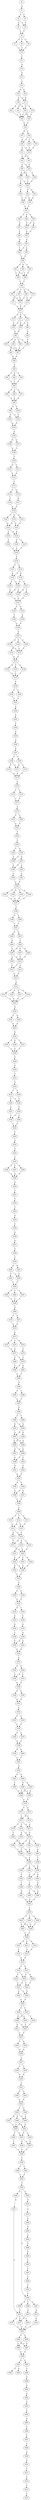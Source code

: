 strict digraph  {
	S0 -> S1 [ label = A ];
	S1 -> S2 [ label = G ];
	S1 -> S3 [ label = T ];
	S2 -> S4 [ label = A ];
	S2 -> S5 [ label = C ];
	S3 -> S5 [ label = C ];
	S4 -> S6 [ label = T ];
	S5 -> S6 [ label = T ];
	S6 -> S7 [ label = G ];
	S6 -> S8 [ label = T ];
	S6 -> S9 [ label = C ];
	S7 -> S10 [ label = C ];
	S8 -> S10 [ label = C ];
	S9 -> S10 [ label = C ];
	S10 -> S11 [ label = T ];
	S11 -> S12 [ label = G ];
	S12 -> S13 [ label = G ];
	S13 -> S14 [ label = A ];
	S14 -> S15 [ label = G ];
	S14 -> S16 [ label = T ];
	S15 -> S17 [ label = G ];
	S15 -> S18 [ label = A ];
	S16 -> S17 [ label = G ];
	S17 -> S19 [ label = C ];
	S17 -> S20 [ label = G ];
	S17 -> S21 [ label = T ];
	S18 -> S22 [ label = A ];
	S18 -> S20 [ label = G ];
	S19 -> S23 [ label = C ];
	S19 -> S24 [ label = T ];
	S20 -> S24 [ label = T ];
	S20 -> S23 [ label = C ];
	S21 -> S24 [ label = T ];
	S22 -> S24 [ label = T ];
	S23 -> S25 [ label = A ];
	S24 -> S25 [ label = A ];
	S25 -> S26 [ label = C ];
	S25 -> S27 [ label = G ];
	S26 -> S28 [ label = C ];
	S26 -> S29 [ label = T ];
	S26 -> S30 [ label = A ];
	S27 -> S28 [ label = C ];
	S28 -> S31 [ label = G ];
	S28 -> S32 [ label = T ];
	S29 -> S32 [ label = T ];
	S30 -> S32 [ label = T ];
	S31 -> S33 [ label = T ];
	S31 -> S34 [ label = G ];
	S32 -> S34 [ label = G ];
	S33 -> S35 [ label = C ];
	S34 -> S36 [ label = G ];
	S34 -> S35 [ label = C ];
	S35 -> S37 [ label = A ];
	S35 -> S38 [ label = T ];
	S36 -> S39 [ label = C ];
	S36 -> S37 [ label = A ];
	S37 -> S40 [ label = T ];
	S37 -> S41 [ label = C ];
	S38 -> S40 [ label = T ];
	S39 -> S40 [ label = T ];
	S40 -> S42 [ label = G ];
	S40 -> S43 [ label = A ];
	S41 -> S44 [ label = C ];
	S42 -> S45 [ label = G ];
	S42 -> S46 [ label = T ];
	S43 -> S45 [ label = G ];
	S44 -> S46 [ label = T ];
	S45 -> S47 [ label = C ];
	S46 -> S47 [ label = C ];
	S47 -> S48 [ label = T ];
	S47 -> S49 [ label = C ];
	S47 -> S50 [ label = A ];
	S48 -> S51 [ label = G ];
	S49 -> S52 [ label = C ];
	S50 -> S53 [ label = A ];
	S50 -> S52 [ label = C ];
	S51 -> S54 [ label = T ];
	S52 -> S55 [ label = A ];
	S53 -> S55 [ label = A ];
	S54 -> S56 [ label = A ];
	S55 -> S57 [ label = G ];
	S56 -> S58 [ label = C ];
	S57 -> S58 [ label = C ];
	S57 -> S59 [ label = A ];
	S58 -> S60 [ label = T ];
	S59 -> S60 [ label = T ];
	S60 -> S61 [ label = C ];
	S60 -> S62 [ label = G ];
	S60 -> S63 [ label = T ];
	S61 -> S64 [ label = T ];
	S61 -> S65 [ label = C ];
	S62 -> S64 [ label = T ];
	S62 -> S65 [ label = C ];
	S63 -> S64 [ label = T ];
	S64 -> S66 [ label = C ];
	S65 -> S66 [ label = C ];
	S66 -> S67 [ label = C ];
	S66 -> S68 [ label = A ];
	S66 -> S69 [ label = T ];
	S66 -> S70 [ label = G ];
	S67 -> S71 [ label = G ];
	S67 -> S72 [ label = C ];
	S68 -> S72 [ label = C ];
	S68 -> S73 [ label = T ];
	S69 -> S72 [ label = C ];
	S70 -> S73 [ label = T ];
	S71 -> S74 [ label = T ];
	S72 -> S74 [ label = T ];
	S73 -> S74 [ label = T ];
	S74 -> S75 [ label = G ];
	S74 -> S76 [ label = C ];
	S74 -> S77 [ label = A ];
	S75 -> S78 [ label = G ];
	S76 -> S79 [ label = A ];
	S76 -> S80 [ label = C ];
	S77 -> S78 [ label = G ];
	S77 -> S79 [ label = A ];
	S78 -> S81 [ label = A ];
	S79 -> S81 [ label = A ];
	S80 -> S82 [ label = G ];
	S81 -> S83 [ label = G ];
	S81 -> S84 [ label = A ];
	S81 -> S85 [ label = T ];
	S81 -> S86 [ label = C ];
	S82 -> S86 [ label = C ];
	S83 -> S87 [ label = C ];
	S84 -> S88 [ label = G ];
	S84 -> S87 [ label = C ];
	S85 -> S87 [ label = C ];
	S86 -> S87 [ label = C ];
	S87 -> S89 [ label = A ];
	S88 -> S89 [ label = A ];
	S89 -> S90 [ label = G ];
	S90 -> S91 [ label = C ];
	S90 -> S92 [ label = G ];
	S90 -> S93 [ label = T ];
	S91 -> S94 [ label = T ];
	S92 -> S94 [ label = T ];
	S93 -> S94 [ label = T ];
	S94 -> S95 [ label = G ];
	S94 -> S96 [ label = A ];
	S94 -> S97 [ label = C ];
	S95 -> S98 [ label = A ];
	S96 -> S98 [ label = A ];
	S97 -> S98 [ label = A ];
	S98 -> S99 [ label = A ];
	S98 -> S100 [ label = G ];
	S99 -> S101 [ label = T ];
	S99 -> S102 [ label = C ];
	S100 -> S101 [ label = T ];
	S101 -> S103 [ label = G ];
	S102 -> S103 [ label = G ];
	S103 -> S105 [ label = A ];
	S105 -> S106 [ label = G ];
	S105 -> S107 [ label = A ];
	S106 -> S108 [ label = A ];
	S107 -> S108 [ label = A ];
	S108 -> S109 [ label = T ];
	S109 -> S110 [ label = G ];
	S109 -> S111 [ label = C ];
	S110 -> S112 [ label = A ];
	S111 -> S112 [ label = A ];
	S112 -> S113 [ label = T ];
	S113 -> S114 [ label = C ];
	S113 -> S115 [ label = A ];
	S114 -> S116 [ label = C ];
	S115 -> S117 [ label = A ];
	S116 -> S118 [ label = G ];
	S117 -> S118 [ label = G ];
	S118 -> S119 [ label = G ];
	S118 -> S120 [ label = T ];
	S118 -> S121 [ label = A ];
	S119 -> S122 [ label = G ];
	S119 -> S123 [ label = A ];
	S120 -> S122 [ label = G ];
	S121 -> S123 [ label = A ];
	S122 -> S124 [ label = A ];
	S122 -> S125 [ label = C ];
	S123 -> S124 [ label = A ];
	S124 -> S126 [ label = G ];
	S124 -> S127 [ label = C ];
	S125 -> S128 [ label = T ];
	S126 -> S129 [ label = C ];
	S127 -> S129 [ label = C ];
	S128 -> S129 [ label = C ];
	S129 -> S130 [ label = C ];
	S130 -> S131 [ label = C ];
	S130 -> S132 [ label = A ];
	S131 -> S133 [ label = A ];
	S132 -> S134 [ label = G ];
	S132 -> S133 [ label = A ];
	S133 -> S135 [ label = G ];
	S133 -> S136 [ label = C ];
	S134 -> S137 [ label = T ];
	S134 -> S136 [ label = C ];
	S135 -> S138 [ label = G ];
	S136 -> S139 [ label = A ];
	S136 -> S138 [ label = G ];
	S137 -> S140 [ label = T ];
	S137 -> S139 [ label = A ];
	S138 -> S141 [ label = G ];
	S139 -> S141 [ label = G ];
	S140 -> S141 [ label = G ];
	S141 -> S142 [ label = C ];
	S141 -> S143 [ label = A ];
	S142 -> S144 [ label = T ];
	S143 -> S145 [ label = A ];
	S144 -> S146 [ label = G ];
	S145 -> S146 [ label = G ];
	S146 -> S147 [ label = G ];
	S147 -> S148 [ label = C ];
	S147 -> S149 [ label = T ];
	S147 -> S150 [ label = G ];
	S148 -> S151 [ label = C ];
	S149 -> S152 [ label = G ];
	S149 -> S151 [ label = C ];
	S150 -> S151 [ label = C ];
	S151 -> S153 [ label = A ];
	S152 -> S153 [ label = A ];
	S153 -> S154 [ label = A ];
	S153 -> S155 [ label = T ];
	S153 -> S156 [ label = G ];
	S154 -> S157 [ label = T ];
	S155 -> S157 [ label = T ];
	S156 -> S157 [ label = T ];
	S157 -> S158 [ label = T ];
	S158 -> S159 [ label = C ];
	S158 -> S160 [ label = T ];
	S159 -> S161 [ label = T ];
	S160 -> S161 [ label = T ];
	S161 -> S162 [ label = G ];
	S162 -> S163 [ label = G ];
	S163 -> S164 [ label = C ];
	S164 -> S165 [ label = A ];
	S165 -> S166 [ label = G ];
	S166 -> S167 [ label = G ];
	S167 -> S168 [ label = C ];
	S167 -> S169 [ label = T ];
	S168 -> S170 [ label = T ];
	S168 -> S171 [ label = G ];
	S169 -> S172 [ label = C ];
	S169 -> S171 [ label = G ];
	S170 -> S173 [ label = G ];
	S171 -> S173 [ label = G ];
	S172 -> S173 [ label = G ];
	S173 -> S174 [ label = A ];
	S174 -> S175 [ label = C ];
	S174 -> S176 [ label = T ];
	S175 -> S177 [ label = C ];
	S176 -> S177 [ label = C ];
	S177 -> S178 [ label = A ];
	S178 -> S179 [ label = C ];
	S178 -> S180 [ label = T ];
	S179 -> S181 [ label = A ];
	S180 -> S181 [ label = A ];
	S181 -> S182 [ label = T ];
	S182 -> S183 [ label = C ];
	S183 -> S184 [ label = C ];
	S183 -> S185 [ label = A ];
	S184 -> S186 [ label = A ];
	S185 -> S187 [ label = G ];
	S185 -> S186 [ label = A ];
	S186 -> S188 [ label = G ];
	S187 -> S189 [ label = A ];
	S187 -> S188 [ label = G ];
	S188 -> S190 [ label = C ];
	S189 -> S191 [ label = G ];
	S190 -> S192 [ label = C ];
	S191 -> S192 [ label = C ];
	S192 -> S193 [ label = C ];
	S192 -> S194 [ label = G ];
	S192 -> S195 [ label = T ];
	S192 -> S196 [ label = A ];
	S193 -> S197 [ label = G ];
	S194 -> S197 [ label = G ];
	S195 -> S197 [ label = G ];
	S196 -> S197 [ label = G ];
	S197 -> S198 [ label = T ];
	S198 -> S199 [ label = G ];
	S198 -> S200 [ label = C ];
	S199 -> S201 [ label = T ];
	S200 -> S201 [ label = T ];
	S201 -> S202 [ label = G ];
	S201 -> S203 [ label = A ];
	S202 -> S204 [ label = G ];
	S203 -> S205 [ label = C ];
	S204 -> S206 [ label = A ];
	S205 -> S207 [ label = C ];
	S205 -> S206 [ label = A ];
	S205 -> S208 [ label = G ];
	S206 -> S209 [ label = A ];
	S206 -> S210 [ label = G ];
	S207 -> S210 [ label = G ];
	S208 -> S210 [ label = G ];
	S209 -> S211 [ label = C ];
	S210 -> S212 [ label = T ];
	S210 -> S211 [ label = C ];
	S211 -> S213 [ label = G ];
	S212 -> S213 [ label = G ];
	S213 -> S214 [ label = G ];
	S214 -> S215 [ label = C ];
	S214 -> S216 [ label = G ];
	S214 -> S217 [ label = T ];
	S214 -> S218 [ label = A ];
	S215 -> S219 [ label = G ];
	S216 -> S219 [ label = G ];
	S217 -> S219 [ label = G ];
	S218 -> S219 [ label = G ];
	S219 -> S220 [ label = G ];
	S220 -> S221 [ label = T ];
	S220 -> S222 [ label = A ];
	S221 -> S223 [ label = G ];
	S222 -> S223 [ label = G ];
	S223 -> S224 [ label = G ];
	S224 -> S225 [ label = G ];
	S224 -> S226 [ label = A ];
	S224 -> S227 [ label = T ];
	S225 -> S228 [ label = C ];
	S226 -> S228 [ label = C ];
	S227 -> S228 [ label = C ];
	S228 -> S229 [ label = A ];
	S229 -> S230 [ label = G ];
	S230 -> S231 [ label = T ];
	S231 -> S232 [ label = G ];
	S232 -> S233 [ label = C ];
	S232 -> S234 [ label = T ];
	S233 -> S235 [ label = C ];
	S233 -> S236 [ label = T ];
	S234 -> S236 [ label = T ];
	S235 -> S237 [ label = A ];
	S236 -> S238 [ label = C ];
	S237 -> S239 [ label = C ];
	S238 -> S240 [ label = T ];
	S238 -> S239 [ label = C ];
	S239 -> S241 [ label = C ];
	S240 -> S241 [ label = C ];
	S241 -> S242 [ label = T ];
	S242 -> S243 [ label = G ];
	S243 -> S244 [ label = G ];
	S244 -> S245 [ label = A ];
	S245 -> S246 [ label = C ];
	S245 -> S247 [ label = T ];
	S245 -> S248 [ label = G ];
	S246 -> S249 [ label = A ];
	S247 -> S249 [ label = A ];
	S248 -> S249 [ label = A ];
	S249 -> S250 [ label = A ];
	S250 -> S251 [ label = C ];
	S251 -> S252 [ label = C ];
	S252 -> S253 [ label = T ];
	S253 -> S254 [ label = G ];
	S254 -> S255 [ label = C ];
	S255 -> S256 [ label = A ];
	S256 -> S257 [ label = G ];
	S257 -> S258 [ label = A ];
	S258 -> S259 [ label = C ];
	S259 -> S260 [ label = A ];
	S259 -> S261 [ label = G ];
	S260 -> S262 [ label = T ];
	S260 -> S263 [ label = C ];
	S261 -> S263 [ label = C ];
	S262 -> S264 [ label = T ];
	S263 -> S264 [ label = T ];
	S264 -> S265 [ label = G ];
	S264 -> S266 [ label = T ];
	S264 -> S267 [ label = C ];
	S265 -> S268 [ label = T ];
	S266 -> S268 [ label = T ];
	S267 -> S268 [ label = T ];
	S268 -> S269 [ label = G ];
	S269 -> S270 [ label = C ];
	S269 -> S271 [ label = T ];
	S270 -> S272 [ label = A ];
	S271 -> S272 [ label = A ];
	S272 -> S273 [ label = C ];
	S273 -> S274 [ label = C ];
	S273 -> S275 [ label = T ];
	S273 -> S276 [ label = G ];
	S274 -> S277 [ label = G ];
	S275 -> S277 [ label = G ];
	S276 -> S278 [ label = C ];
	S277 -> S279 [ label = T ];
	S277 -> S280 [ label = C ];
	S278 -> S279 [ label = T ];
	S279 -> S281 [ label = G ];
	S279 -> S282 [ label = C ];
	S280 -> S282 [ label = C ];
	S281 -> S283 [ label = T ];
	S282 -> S283 [ label = T ];
	S283 -> S284 [ label = G ];
	S284 -> S285 [ label = C ];
	S284 -> S286 [ label = T ];
	S285 -> S287 [ label = C ];
	S286 -> S287 [ label = C ];
	S287 -> S288 [ label = A ];
	S288 -> S289 [ label = C ];
	S288 -> S290 [ label = T ];
	S289 -> S291 [ label = G ];
	S289 -> S292 [ label = A ];
	S290 -> S292 [ label = A ];
	S291 -> S293 [ label = A ];
	S292 -> S293 [ label = A ];
	S292 -> S294 [ label = G ];
	S293 -> S295 [ label = G ];
	S293 -> S296 [ label = A ];
	S294 -> S295 [ label = G ];
	S294 -> S296 [ label = A ];
	S295 -> S297 [ label = A ];
	S295 -> S298 [ label = G ];
	S296 -> S298 [ label = G ];
	S297 -> S299 [ label = A ];
	S298 -> S300 [ label = C ];
	S298 -> S299 [ label = A ];
	S299 -> S301 [ label = G ];
	S300 -> S302 [ label = C ];
	S301 -> S303 [ label = A ];
	S302 -> S303 [ label = A ];
	S303 -> S304 [ label = A ];
	S303 -> S305 [ label = G ];
	S304 -> S306 [ label = A ];
	S305 -> S307 [ label = G ];
	S305 -> S306 [ label = A ];
	S306 -> S308 [ label = A ];
	S307 -> S308 [ label = A ];
	S308 -> S309 [ label = C ];
	S309 -> S310 [ label = C ];
	S309 -> S311 [ label = G ];
	S309 -> S312 [ label = T ];
	S310 -> S313 [ label = A ];
	S311 -> S314 [ label = G ];
	S312 -> S313 [ label = A ];
	S312 -> S314 [ label = G ];
	S313 -> S315 [ label = A ];
	S313 -> S316 [ label = C ];
	S314 -> S316 [ label = C ];
	S315 -> S317 [ label = C ];
	S316 -> S318 [ label = T ];
	S316 -> S319 [ label = A ];
	S316 -> S317 [ label = C ];
	S317 -> S320 [ label = A ];
	S318 -> S320 [ label = A ];
	S319 -> S320 [ label = A ];
	S319 -> S321 [ label = C ];
	S320 -> S322 [ label = A ];
	S320 -> S323 [ label = C ];
	S320 -> S324 [ label = G ];
	S321 -> S322 [ label = A ];
	S322 -> S325 [ label = G ];
	S322 -> S326 [ label = A ];
	S323 -> S326 [ label = A ];
	S324 -> S326 [ label = A ];
	S325 -> S327 [ label = C ];
	S326 -> S327 [ label = C ];
	S327 -> S328 [ label = A ];
	S328 -> S329 [ label = G ];
	S328 -> S330 [ label = A ];
	S329 -> S331 [ label = G ];
	S330 -> S331 [ label = G ];
	S331 -> S332 [ label = A ];
	S331 -> S333 [ label = C ];
	S332 -> S334 [ label = G ];
	S333 -> S335 [ label = C ];
	S334 -> S336 [ label = G ];
	S335 -> S337 [ label = A ];
	S336 -> S338 [ label = T ];
	S337 -> S339 [ label = A ];
	S338 -> S340 [ label = G ];
	S339 -> S341 [ label = A ];
	S339 -> S340 [ label = G ];
	S340 -> S342 [ label = G ];
	S341 -> S342 [ label = G ];
	S342 -> S343 [ label = A ];
	S343 -> S344 [ label = G ];
	S343 -> S345 [ label = A ];
	S344 -> S346 [ label = A ];
	S345 -> S347 [ label = C ];
	S345 -> S346 [ label = A ];
	S346 -> S348 [ label = G ];
	S347 -> S348 [ label = G ];
	S348 -> S349 [ label = G ];
	S348 -> S350 [ label = A ];
	S349 -> S351 [ label = A ];
	S350 -> S351 [ label = A ];
	S351 -> S352 [ label = G ];
	S352 -> S353 [ label = G ];
	S352 -> S354 [ label = C ];
	S353 -> S355 [ label = C ];
	S354 -> S355 [ label = C ];
	S355 -> S356 [ label = A ];
	S355 -> S357 [ label = G ];
	S356 -> S358 [ label = G ];
	S357 -> S358 [ label = G ];
	S358 -> S359 [ label = A ];
	S358 -> S360 [ label = G ];
	S359 -> S361 [ label = T ];
	S360 -> S361 [ label = T ];
	S361 -> S362 [ label = G ];
	S362 -> S363 [ label = G ];
	S362 -> S364 [ label = A ];
	S363 -> S365 [ label = T ];
	S364 -> S366 [ label = G ];
	S364 -> S367 [ label = A ];
	S365 -> S368 [ label = G ];
	S366 -> S368 [ label = G ];
	S366 -> S369 [ label = A ];
	S367 -> S369 [ label = A ];
	S367 -> S368 [ label = G ];
	S368 -> S370 [ label = A ];
	S369 -> S370 [ label = A ];
	S370 -> S371 [ label = A ];
	S370 -> S372 [ label = G ];
	S371 -> S373 [ label = A ];
	S371 -> S374 [ label = G ];
	S372 -> S373 [ label = A ];
	S373 -> S375 [ label = C ];
	S373 -> S376 [ label = T ];
	S373 -> S377 [ label = A ];
	S374 -> S377 [ label = A ];
	S375 -> S378 [ label = G ];
	S375 -> S379 [ label = A ];
	S376 -> S380 [ label = T ];
	S377 -> S378 [ label = G ];
	S378 -> S381 [ label = G ];
	S378 -> S382 [ label = T ];
	S378 -> S383 [ label = C ];
	S379 -> S384 [ label = A ];
	S380 -> S382 [ label = T ];
	S381 -> S385 [ label = G ];
	S382 -> S385 [ label = G ];
	S382 -> S386 [ label = T ];
	S383 -> S387 [ label = A ];
	S384 -> S386 [ label = T ];
	S385 -> S388 [ label = C ];
	S386 -> S388 [ label = C ];
	S387 -> S389 [ label = T ];
	S388 -> S390 [ label = G ];
	S388 -> S391 [ label = A ];
	S388 -> S392 [ label = T ];
	S389 -> S390 [ label = G ];
	S390 -> S393 [ label = A ];
	S390 -> S394 [ label = G ];
	S391 -> S394 [ label = G ];
	S392 -> S395 [ label = C ];
	S393 -> S396 [ label = A ];
	S394 -> S397 [ label = C ];
	S395 -> S398 [ label = T ];
	S396 -> S399 [ label = A ];
	S397 -> S399 [ label = A ];
	S397 -> S400 [ label = T ];
	S398 -> S401 [ label = G ];
	S399 -> S402 [ label = G ];
	S400 -> S402 [ label = G ];
	S401 -> S402 [ label = G ];
	S402 -> S403 [ label = C ];
	S403 -> S404 [ label = T ];
	S403 -> S405 [ label = C ];
	S403 -> S406 [ label = A ];
	S404 -> S407 [ label = G ];
	S404 -> S408 [ label = T ];
	S405 -> S408 [ label = T ];
	S406 -> S408 [ label = T ];
	S406 -> S407 [ label = G ];
	S407 -> S409 [ label = C ];
	S408 -> S409 [ label = C ];
	S409 -> S410 [ label = G ];
	S409 -> S411 [ label = C ];
	S409 -> S412 [ label = A ];
	S410 -> S413 [ label = C ];
	S411 -> S414 [ label = A ];
	S412 -> S414 [ label = A ];
	S413 -> S415 [ label = A ];
	S414 -> S415 [ label = A ];
	S415 -> S416 [ label = A ];
	S415 -> S417 [ label = G ];
	S416 -> S418 [ label = T ];
	S416 -> S419 [ label = C ];
	S417 -> S420 [ label = G ];
	S417 -> S419 [ label = C ];
	S418 -> S421 [ label = A ];
	S419 -> S422 [ label = T ];
	S419 -> S421 [ label = A ];
	S420 -> S422 [ label = T ];
	S421 -> S423 [ label = C ];
	S421 -> S424 [ label = T ];
	S422 -> S424 [ label = T ];
	S423 -> S425 [ label = G ];
	S424 -> S425 [ label = G ];
	S425 -> S426 [ label = G ];
	S425 -> S427 [ label = C ];
	S426 -> S428 [ label = G ];
	S426 -> S429 [ label = A ];
	S427 -> S428 [ label = G ];
	S427 -> S430 [ label = T ];
	S428 -> S431 [ label = G ];
	S428 -> S432 [ label = T ];
	S429 -> S432 [ label = T ];
	S430 -> S432 [ label = T ];
	S431 -> S433 [ label = C ];
	S432 -> S433 [ label = C ];
	S433 -> S434 [ label = C ];
	S433 -> S435 [ label = A ];
	S434 -> S436 [ label = G ];
	S435 -> S436 [ label = G ];
	S436 -> S437 [ label = A ];
	S437 -> S438 [ label = C ];
	S437 -> S439 [ label = T ];
	S438 -> S440 [ label = A ];
	S439 -> S440 [ label = A ];
	S440 -> S441 [ label = T ];
	S441 -> S442 [ label = C ];
	S441 -> S443 [ label = A ];
	S442 -> S444 [ label = A ];
	S443 -> S444 [ label = A ];
	S444 -> S445 [ label = C ];
	S444 -> S446 [ label = G ];
	S445 -> S447 [ label = G ];
	S445 -> S448 [ label = A ];
	S445 -> S449 [ label = C ];
	S446 -> S449 [ label = C ];
	S447 -> S450 [ label = C ];
	S448 -> S451 [ label = A ];
	S448 -> S450 [ label = C ];
	S449 -> S451 [ label = A ];
	S449 -> S450 [ label = C ];
	S450 -> S452 [ label = T ];
	S450 -> S453 [ label = G ];
	S451 -> S453 [ label = G ];
	S451 -> S454 [ label = C ];
	S452 -> S455 [ label = C ];
	S453 -> S456 [ label = G ];
	S453 -> S457 [ label = A ];
	S454 -> S457 [ label = A ];
	S455 -> S458 [ label = T ];
	S456 -> S458 [ label = T ];
	S457 -> S458 [ label = T ];
	S458 -> S459 [ label = T ];
	S459 -> S460 [ label = C ];
	S459 -> S461 [ label = T ];
	S460 -> S462 [ label = T ];
	S461 -> S462 [ label = T ];
	S462 -> S463 [ label = T ];
	S463 -> S464 [ label = C ];
	S463 -> S465 [ label = T ];
	S463 -> S466 [ label = G ];
	S464 -> S467 [ label = C ];
	S464 -> S468 [ label = A ];
	S464 -> S469 [ label = T ];
	S465 -> S470 [ label = A ];
	S466 -> S471 [ label = G ];
	S467 -> S472 [ label = A ];
	S468 -> S473 [ label = T ];
	S469 -> S474 [ label = G ];
	S470 -> S475 [ label = A ];
	S471 -> S473 [ label = T ];
	S472 -> S476 [ label = G ];
	S473 -> S477 [ label = C ];
	S473 -> S478 [ label = T ];
	S473 -> S479 [ label = A ];
	S474 -> S477 [ label = C ];
	S475 -> S480 [ label = A ];
	S476 -> S481 [ label = A ];
	S477 -> S481 [ label = A ];
	S478 -> S481 [ label = A ];
	S479 -> S481 [ label = A ];
	S480 -> S482 [ label = A ];
	S481 -> S483 [ label = A ];
	S481 -> S484 [ label = G ];
	S482 -> S485 [ label = A ];
	S483 -> S486 [ label = A ];
	S483 -> S487 [ label = G ];
	S484 -> S487 [ label = G ];
	S484 -> S486 [ label = A ];
	S485 -> S488 [ label = G ];
	S486 -> S489 [ label = A ];
	S487 -> S489 [ label = A ];
	S488 -> S490 [ label = G ];
	S489 -> S491 [ label = A ];
	S489 -> S492 [ label = G ];
	S490 -> S493 [ label = C ];
	S491 -> S494 [ label = G ];
	S491 -> S495 [ label = A ];
	S492 -> S496 [ label = C ];
	S493 -> S497 [ label = A ];
	S496 -> S498 [ label = A ];
	S497 -> S499 [ label = C ];
	S498 -> S500 [ label = G ];
	S499 -> S501 [ label = C ];
	S500 -> S502 [ label = A ];
	S501 -> S464 [ label = C ];
	S502 -> S503 [ label = A ];
	S503 -> S504 [ label = C ];
	S504 -> S505 [ label = G ];
	S505 -> S506 [ label = T ];
	S506 -> S507 [ label = T ];
	S507 -> S508 [ label = C ];
	S508 -> S509 [ label = A ];
	S509 -> S510 [ label = G ];
	S510 -> S511 [ label = C ];
	S511 -> S512 [ label = C ];
	S512 -> S513 [ label = C ];
	S513 -> S514 [ label = T ];
}
